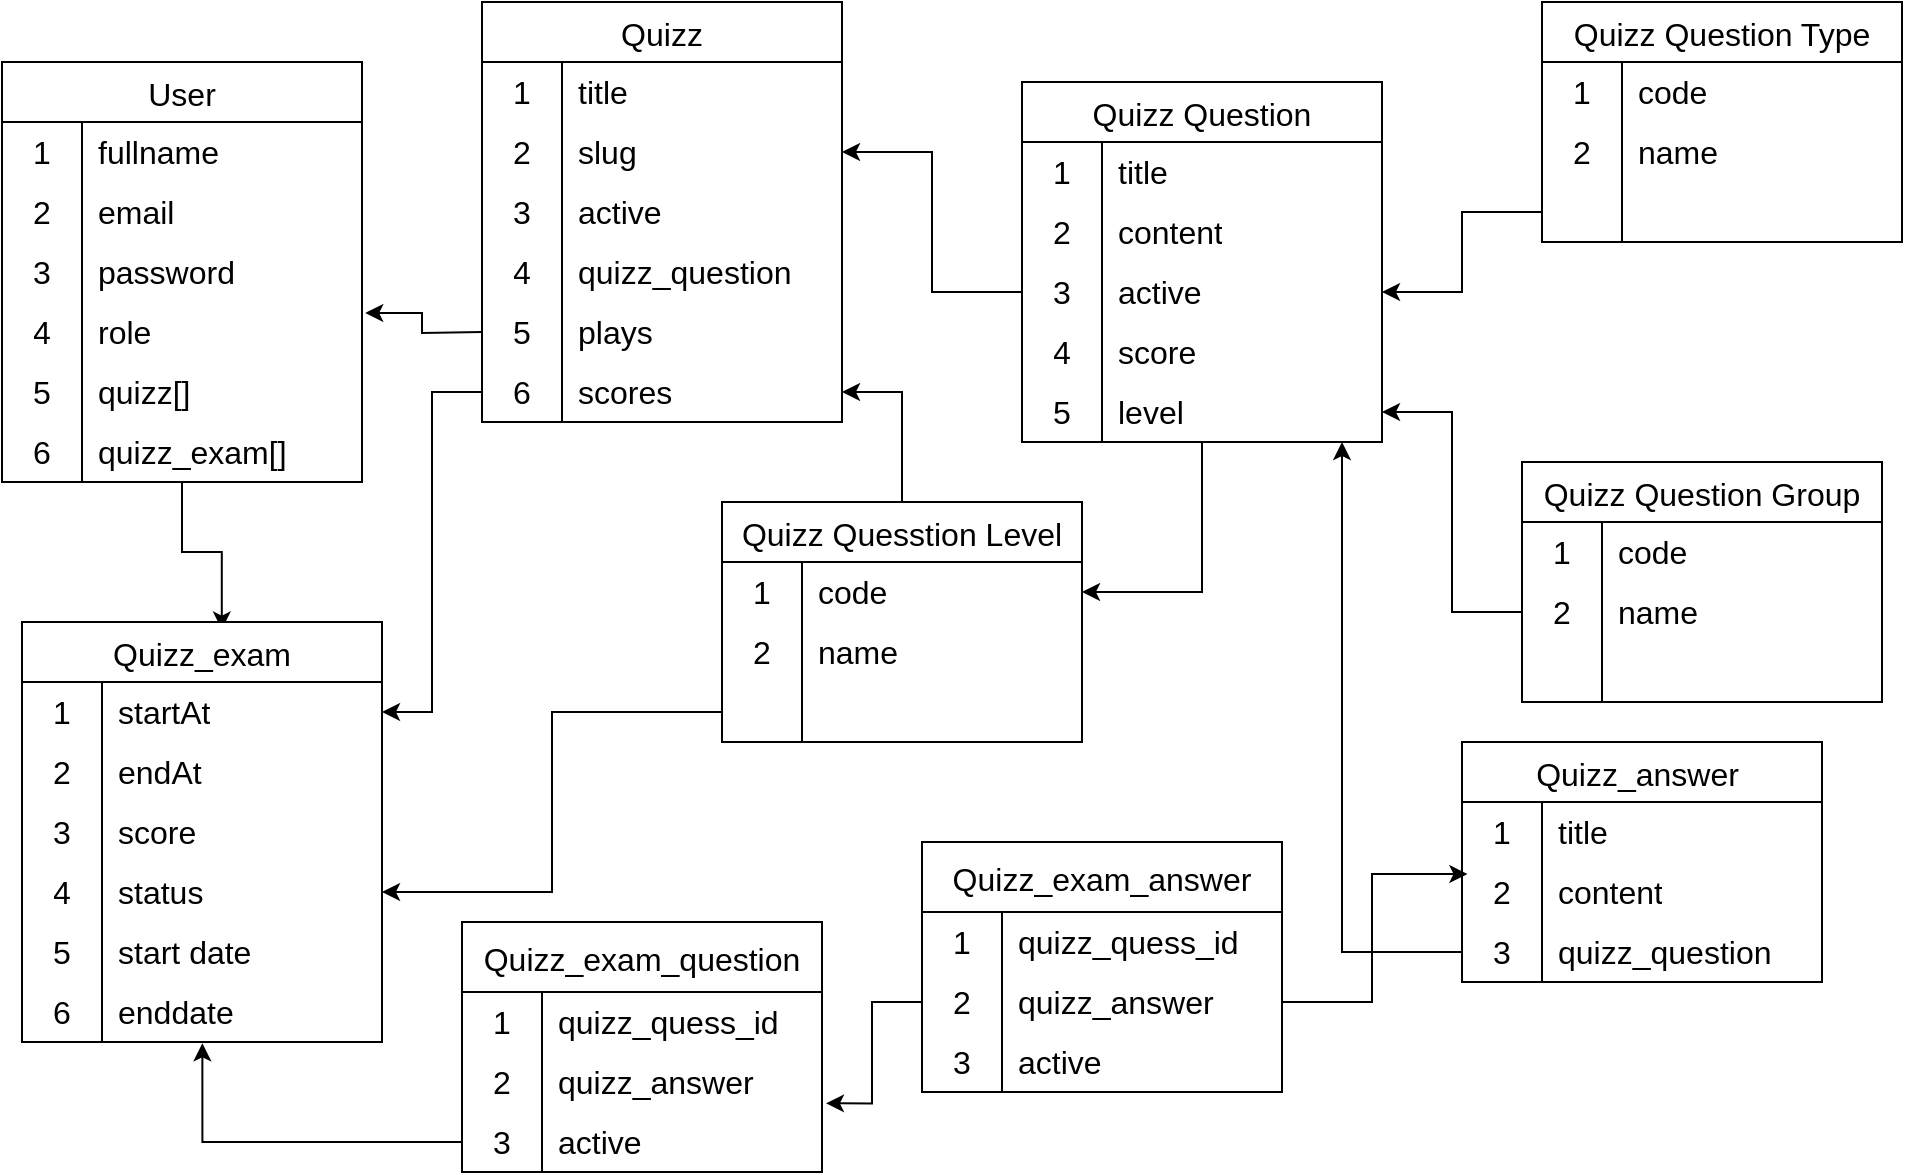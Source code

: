 <mxfile version="21.6.3" type="github">
  <diagram name="Trang-1" id="gI6UdXzn7eFizXggREQa">
    <mxGraphModel dx="1723" dy="730" grid="1" gridSize="10" guides="1" tooltips="1" connect="1" arrows="1" fold="1" page="1" pageScale="1" pageWidth="3300" pageHeight="4681" math="0" shadow="0">
      <root>
        <mxCell id="0" />
        <mxCell id="1" parent="0" />
        <mxCell id="PWYTjJSwj7et7g8mwRB1-237" style="edgeStyle=orthogonalEdgeStyle;rounded=0;orthogonalLoop=1;jettySize=auto;html=1;entryX=0.555;entryY=0.018;entryDx=0;entryDy=0;entryPerimeter=0;" parent="1" source="PWYTjJSwj7et7g8mwRB1-1" target="PWYTjJSwj7et7g8mwRB1-50" edge="1">
          <mxGeometry relative="1" as="geometry" />
        </mxCell>
        <mxCell id="PWYTjJSwj7et7g8mwRB1-1" value="User" style="shape=table;startSize=30;container=1;collapsible=0;childLayout=tableLayout;fixedRows=1;rowLines=0;fontStyle=0;strokeColor=default;fontSize=16;" parent="1" vertex="1">
          <mxGeometry x="280" y="130" width="180" height="210" as="geometry" />
        </mxCell>
        <mxCell id="PWYTjJSwj7et7g8mwRB1-2" value="" style="shape=tableRow;horizontal=0;startSize=0;swimlaneHead=0;swimlaneBody=0;top=0;left=0;bottom=0;right=0;collapsible=0;dropTarget=0;fillColor=none;points=[[0,0.5],[1,0.5]];portConstraint=eastwest;strokeColor=inherit;fontSize=16;" parent="PWYTjJSwj7et7g8mwRB1-1" vertex="1">
          <mxGeometry y="30" width="180" height="30" as="geometry" />
        </mxCell>
        <mxCell id="PWYTjJSwj7et7g8mwRB1-3" value="1" style="shape=partialRectangle;html=1;whiteSpace=wrap;connectable=0;fillColor=none;top=0;left=0;bottom=0;right=0;overflow=hidden;pointerEvents=1;strokeColor=inherit;fontSize=16;" parent="PWYTjJSwj7et7g8mwRB1-2" vertex="1">
          <mxGeometry width="40" height="30" as="geometry">
            <mxRectangle width="40" height="30" as="alternateBounds" />
          </mxGeometry>
        </mxCell>
        <mxCell id="PWYTjJSwj7et7g8mwRB1-4" value="fullname" style="shape=partialRectangle;html=1;whiteSpace=wrap;connectable=0;fillColor=none;top=0;left=0;bottom=0;right=0;align=left;spacingLeft=6;overflow=hidden;strokeColor=inherit;fontSize=16;" parent="PWYTjJSwj7et7g8mwRB1-2" vertex="1">
          <mxGeometry x="40" width="140" height="30" as="geometry">
            <mxRectangle width="140" height="30" as="alternateBounds" />
          </mxGeometry>
        </mxCell>
        <mxCell id="PWYTjJSwj7et7g8mwRB1-5" value="" style="shape=tableRow;horizontal=0;startSize=0;swimlaneHead=0;swimlaneBody=0;top=0;left=0;bottom=0;right=0;collapsible=0;dropTarget=0;fillColor=none;points=[[0,0.5],[1,0.5]];portConstraint=eastwest;strokeColor=inherit;fontSize=16;" parent="PWYTjJSwj7et7g8mwRB1-1" vertex="1">
          <mxGeometry y="60" width="180" height="30" as="geometry" />
        </mxCell>
        <mxCell id="PWYTjJSwj7et7g8mwRB1-6" value="2" style="shape=partialRectangle;html=1;whiteSpace=wrap;connectable=0;fillColor=none;top=0;left=0;bottom=0;right=0;overflow=hidden;strokeColor=inherit;fontSize=16;" parent="PWYTjJSwj7et7g8mwRB1-5" vertex="1">
          <mxGeometry width="40" height="30" as="geometry">
            <mxRectangle width="40" height="30" as="alternateBounds" />
          </mxGeometry>
        </mxCell>
        <mxCell id="PWYTjJSwj7et7g8mwRB1-7" value="email" style="shape=partialRectangle;html=1;whiteSpace=wrap;connectable=0;fillColor=none;top=0;left=0;bottom=0;right=0;align=left;spacingLeft=6;overflow=hidden;strokeColor=inherit;fontSize=16;" parent="PWYTjJSwj7et7g8mwRB1-5" vertex="1">
          <mxGeometry x="40" width="140" height="30" as="geometry">
            <mxRectangle width="140" height="30" as="alternateBounds" />
          </mxGeometry>
        </mxCell>
        <mxCell id="PWYTjJSwj7et7g8mwRB1-8" value="" style="shape=tableRow;horizontal=0;startSize=0;swimlaneHead=0;swimlaneBody=0;top=0;left=0;bottom=0;right=0;collapsible=0;dropTarget=0;fillColor=none;points=[[0,0.5],[1,0.5]];portConstraint=eastwest;strokeColor=inherit;fontSize=16;" parent="PWYTjJSwj7et7g8mwRB1-1" vertex="1">
          <mxGeometry y="90" width="180" height="30" as="geometry" />
        </mxCell>
        <mxCell id="PWYTjJSwj7et7g8mwRB1-9" value="3" style="shape=partialRectangle;html=1;whiteSpace=wrap;connectable=0;fillColor=none;top=0;left=0;bottom=0;right=0;overflow=hidden;strokeColor=inherit;fontSize=16;" parent="PWYTjJSwj7et7g8mwRB1-8" vertex="1">
          <mxGeometry width="40" height="30" as="geometry">
            <mxRectangle width="40" height="30" as="alternateBounds" />
          </mxGeometry>
        </mxCell>
        <mxCell id="PWYTjJSwj7et7g8mwRB1-10" value="password" style="shape=partialRectangle;html=1;whiteSpace=wrap;connectable=0;fillColor=none;top=0;left=0;bottom=0;right=0;align=left;spacingLeft=6;overflow=hidden;strokeColor=inherit;fontSize=16;" parent="PWYTjJSwj7et7g8mwRB1-8" vertex="1">
          <mxGeometry x="40" width="140" height="30" as="geometry">
            <mxRectangle width="140" height="30" as="alternateBounds" />
          </mxGeometry>
        </mxCell>
        <mxCell id="PWYTjJSwj7et7g8mwRB1-15" value="" style="shape=tableRow;horizontal=0;startSize=0;swimlaneHead=0;swimlaneBody=0;top=0;left=0;bottom=0;right=0;collapsible=0;dropTarget=0;fillColor=none;points=[[0,0.5],[1,0.5]];portConstraint=eastwest;strokeColor=inherit;fontSize=16;" parent="PWYTjJSwj7et7g8mwRB1-1" vertex="1">
          <mxGeometry y="120" width="180" height="30" as="geometry" />
        </mxCell>
        <mxCell id="PWYTjJSwj7et7g8mwRB1-16" value="4" style="shape=partialRectangle;html=1;whiteSpace=wrap;connectable=0;fillColor=none;top=0;left=0;bottom=0;right=0;overflow=hidden;strokeColor=inherit;fontSize=16;" parent="PWYTjJSwj7et7g8mwRB1-15" vertex="1">
          <mxGeometry width="40" height="30" as="geometry">
            <mxRectangle width="40" height="30" as="alternateBounds" />
          </mxGeometry>
        </mxCell>
        <mxCell id="PWYTjJSwj7et7g8mwRB1-17" value="role" style="shape=partialRectangle;html=1;whiteSpace=wrap;connectable=0;fillColor=none;top=0;left=0;bottom=0;right=0;align=left;spacingLeft=6;overflow=hidden;strokeColor=inherit;fontSize=16;" parent="PWYTjJSwj7et7g8mwRB1-15" vertex="1">
          <mxGeometry x="40" width="140" height="30" as="geometry">
            <mxRectangle width="140" height="30" as="alternateBounds" />
          </mxGeometry>
        </mxCell>
        <mxCell id="PWYTjJSwj7et7g8mwRB1-21" value="" style="shape=tableRow;horizontal=0;startSize=0;swimlaneHead=0;swimlaneBody=0;top=0;left=0;bottom=0;right=0;collapsible=0;dropTarget=0;fillColor=none;points=[[0,0.5],[1,0.5]];portConstraint=eastwest;strokeColor=inherit;fontSize=16;" parent="PWYTjJSwj7et7g8mwRB1-1" vertex="1">
          <mxGeometry y="150" width="180" height="30" as="geometry" />
        </mxCell>
        <mxCell id="PWYTjJSwj7et7g8mwRB1-22" value="5" style="shape=partialRectangle;html=1;whiteSpace=wrap;connectable=0;fillColor=none;top=0;left=0;bottom=0;right=0;overflow=hidden;strokeColor=inherit;fontSize=16;" parent="PWYTjJSwj7et7g8mwRB1-21" vertex="1">
          <mxGeometry width="40" height="30" as="geometry">
            <mxRectangle width="40" height="30" as="alternateBounds" />
          </mxGeometry>
        </mxCell>
        <mxCell id="PWYTjJSwj7et7g8mwRB1-23" value="quizz[]" style="shape=partialRectangle;html=1;whiteSpace=wrap;connectable=0;fillColor=none;top=0;left=0;bottom=0;right=0;align=left;spacingLeft=6;overflow=hidden;strokeColor=inherit;fontSize=16;" parent="PWYTjJSwj7et7g8mwRB1-21" vertex="1">
          <mxGeometry x="40" width="140" height="30" as="geometry">
            <mxRectangle width="140" height="30" as="alternateBounds" />
          </mxGeometry>
        </mxCell>
        <mxCell id="PWYTjJSwj7et7g8mwRB1-24" value="" style="shape=tableRow;horizontal=0;startSize=0;swimlaneHead=0;swimlaneBody=0;top=0;left=0;bottom=0;right=0;collapsible=0;dropTarget=0;fillColor=none;points=[[0,0.5],[1,0.5]];portConstraint=eastwest;strokeColor=inherit;fontSize=16;" parent="PWYTjJSwj7et7g8mwRB1-1" vertex="1">
          <mxGeometry y="180" width="180" height="30" as="geometry" />
        </mxCell>
        <mxCell id="PWYTjJSwj7et7g8mwRB1-25" value="6" style="shape=partialRectangle;html=1;whiteSpace=wrap;connectable=0;fillColor=none;top=0;left=0;bottom=0;right=0;overflow=hidden;strokeColor=inherit;fontSize=16;" parent="PWYTjJSwj7et7g8mwRB1-24" vertex="1">
          <mxGeometry width="40" height="30" as="geometry">
            <mxRectangle width="40" height="30" as="alternateBounds" />
          </mxGeometry>
        </mxCell>
        <mxCell id="PWYTjJSwj7et7g8mwRB1-26" value="quizz_exam[]" style="shape=partialRectangle;html=1;whiteSpace=wrap;connectable=0;fillColor=none;top=0;left=0;bottom=0;right=0;align=left;spacingLeft=6;overflow=hidden;strokeColor=inherit;fontSize=16;" parent="PWYTjJSwj7et7g8mwRB1-24" vertex="1">
          <mxGeometry x="40" width="140" height="30" as="geometry">
            <mxRectangle width="140" height="30" as="alternateBounds" />
          </mxGeometry>
        </mxCell>
        <mxCell id="PWYTjJSwj7et7g8mwRB1-188" style="edgeStyle=orthogonalEdgeStyle;rounded=0;orthogonalLoop=1;jettySize=auto;html=1;" parent="1" source="PWYTjJSwj7et7g8mwRB1-40" target="PWYTjJSwj7et7g8mwRB1-117" edge="1">
          <mxGeometry relative="1" as="geometry" />
        </mxCell>
        <mxCell id="PWYTjJSwj7et7g8mwRB1-40" value="Quizz Question" style="shape=table;startSize=30;container=1;collapsible=0;childLayout=tableLayout;fixedRows=1;rowLines=0;fontStyle=0;strokeColor=default;fontSize=16;" parent="1" vertex="1">
          <mxGeometry x="790" y="140" width="180" height="180" as="geometry" />
        </mxCell>
        <mxCell id="PWYTjJSwj7et7g8mwRB1-41" value="" style="shape=tableRow;horizontal=0;startSize=0;swimlaneHead=0;swimlaneBody=0;top=0;left=0;bottom=0;right=0;collapsible=0;dropTarget=0;fillColor=none;points=[[0,0.5],[1,0.5]];portConstraint=eastwest;strokeColor=inherit;fontSize=16;" parent="PWYTjJSwj7et7g8mwRB1-40" vertex="1">
          <mxGeometry y="30" width="180" height="30" as="geometry" />
        </mxCell>
        <mxCell id="PWYTjJSwj7et7g8mwRB1-42" value="1" style="shape=partialRectangle;html=1;whiteSpace=wrap;connectable=0;fillColor=none;top=0;left=0;bottom=0;right=0;overflow=hidden;pointerEvents=1;strokeColor=inherit;fontSize=16;" parent="PWYTjJSwj7et7g8mwRB1-41" vertex="1">
          <mxGeometry width="40" height="30" as="geometry">
            <mxRectangle width="40" height="30" as="alternateBounds" />
          </mxGeometry>
        </mxCell>
        <mxCell id="PWYTjJSwj7et7g8mwRB1-43" value="title" style="shape=partialRectangle;html=1;whiteSpace=wrap;connectable=0;fillColor=none;top=0;left=0;bottom=0;right=0;align=left;spacingLeft=6;overflow=hidden;strokeColor=inherit;fontSize=16;" parent="PWYTjJSwj7et7g8mwRB1-41" vertex="1">
          <mxGeometry x="40" width="140" height="30" as="geometry">
            <mxRectangle width="140" height="30" as="alternateBounds" />
          </mxGeometry>
        </mxCell>
        <mxCell id="PWYTjJSwj7et7g8mwRB1-44" value="" style="shape=tableRow;horizontal=0;startSize=0;swimlaneHead=0;swimlaneBody=0;top=0;left=0;bottom=0;right=0;collapsible=0;dropTarget=0;fillColor=none;points=[[0,0.5],[1,0.5]];portConstraint=eastwest;strokeColor=inherit;fontSize=16;" parent="PWYTjJSwj7et7g8mwRB1-40" vertex="1">
          <mxGeometry y="60" width="180" height="30" as="geometry" />
        </mxCell>
        <mxCell id="PWYTjJSwj7et7g8mwRB1-45" value="2" style="shape=partialRectangle;html=1;whiteSpace=wrap;connectable=0;fillColor=none;top=0;left=0;bottom=0;right=0;overflow=hidden;strokeColor=inherit;fontSize=16;" parent="PWYTjJSwj7et7g8mwRB1-44" vertex="1">
          <mxGeometry width="40" height="30" as="geometry">
            <mxRectangle width="40" height="30" as="alternateBounds" />
          </mxGeometry>
        </mxCell>
        <mxCell id="PWYTjJSwj7et7g8mwRB1-46" value="content" style="shape=partialRectangle;html=1;whiteSpace=wrap;connectable=0;fillColor=none;top=0;left=0;bottom=0;right=0;align=left;spacingLeft=6;overflow=hidden;strokeColor=inherit;fontSize=16;" parent="PWYTjJSwj7et7g8mwRB1-44" vertex="1">
          <mxGeometry x="40" width="140" height="30" as="geometry">
            <mxRectangle width="140" height="30" as="alternateBounds" />
          </mxGeometry>
        </mxCell>
        <mxCell id="PWYTjJSwj7et7g8mwRB1-47" value="" style="shape=tableRow;horizontal=0;startSize=0;swimlaneHead=0;swimlaneBody=0;top=0;left=0;bottom=0;right=0;collapsible=0;dropTarget=0;fillColor=none;points=[[0,0.5],[1,0.5]];portConstraint=eastwest;strokeColor=inherit;fontSize=16;" parent="PWYTjJSwj7et7g8mwRB1-40" vertex="1">
          <mxGeometry y="90" width="180" height="30" as="geometry" />
        </mxCell>
        <mxCell id="PWYTjJSwj7et7g8mwRB1-48" value="3" style="shape=partialRectangle;html=1;whiteSpace=wrap;connectable=0;fillColor=none;top=0;left=0;bottom=0;right=0;overflow=hidden;strokeColor=inherit;fontSize=16;" parent="PWYTjJSwj7et7g8mwRB1-47" vertex="1">
          <mxGeometry width="40" height="30" as="geometry">
            <mxRectangle width="40" height="30" as="alternateBounds" />
          </mxGeometry>
        </mxCell>
        <mxCell id="PWYTjJSwj7et7g8mwRB1-49" value="active" style="shape=partialRectangle;html=1;whiteSpace=wrap;connectable=0;fillColor=none;top=0;left=0;bottom=0;right=0;align=left;spacingLeft=6;overflow=hidden;strokeColor=inherit;fontSize=16;" parent="PWYTjJSwj7et7g8mwRB1-47" vertex="1">
          <mxGeometry x="40" width="140" height="30" as="geometry">
            <mxRectangle width="140" height="30" as="alternateBounds" />
          </mxGeometry>
        </mxCell>
        <mxCell id="PWYTjJSwj7et7g8mwRB1-181" value="" style="shape=tableRow;horizontal=0;startSize=0;swimlaneHead=0;swimlaneBody=0;top=0;left=0;bottom=0;right=0;collapsible=0;dropTarget=0;fillColor=none;points=[[0,0.5],[1,0.5]];portConstraint=eastwest;strokeColor=inherit;fontSize=16;" parent="PWYTjJSwj7et7g8mwRB1-40" vertex="1">
          <mxGeometry y="120" width="180" height="30" as="geometry" />
        </mxCell>
        <mxCell id="PWYTjJSwj7et7g8mwRB1-182" value="4" style="shape=partialRectangle;html=1;whiteSpace=wrap;connectable=0;fillColor=none;top=0;left=0;bottom=0;right=0;overflow=hidden;strokeColor=inherit;fontSize=16;" parent="PWYTjJSwj7et7g8mwRB1-181" vertex="1">
          <mxGeometry width="40" height="30" as="geometry">
            <mxRectangle width="40" height="30" as="alternateBounds" />
          </mxGeometry>
        </mxCell>
        <mxCell id="PWYTjJSwj7et7g8mwRB1-183" value="score" style="shape=partialRectangle;html=1;whiteSpace=wrap;connectable=0;fillColor=none;top=0;left=0;bottom=0;right=0;align=left;spacingLeft=6;overflow=hidden;strokeColor=inherit;fontSize=16;" parent="PWYTjJSwj7et7g8mwRB1-181" vertex="1">
          <mxGeometry x="40" width="140" height="30" as="geometry">
            <mxRectangle width="140" height="30" as="alternateBounds" />
          </mxGeometry>
        </mxCell>
        <mxCell id="PWYTjJSwj7et7g8mwRB1-184" value="" style="shape=tableRow;horizontal=0;startSize=0;swimlaneHead=0;swimlaneBody=0;top=0;left=0;bottom=0;right=0;collapsible=0;dropTarget=0;fillColor=none;points=[[0,0.5],[1,0.5]];portConstraint=eastwest;strokeColor=inherit;fontSize=16;" parent="PWYTjJSwj7et7g8mwRB1-40" vertex="1">
          <mxGeometry y="150" width="180" height="30" as="geometry" />
        </mxCell>
        <mxCell id="PWYTjJSwj7et7g8mwRB1-185" value="5" style="shape=partialRectangle;html=1;whiteSpace=wrap;connectable=0;fillColor=none;top=0;left=0;bottom=0;right=0;overflow=hidden;strokeColor=inherit;fontSize=16;" parent="PWYTjJSwj7et7g8mwRB1-184" vertex="1">
          <mxGeometry width="40" height="30" as="geometry">
            <mxRectangle width="40" height="30" as="alternateBounds" />
          </mxGeometry>
        </mxCell>
        <mxCell id="PWYTjJSwj7et7g8mwRB1-186" value="level" style="shape=partialRectangle;html=1;whiteSpace=wrap;connectable=0;fillColor=none;top=0;left=0;bottom=0;right=0;align=left;spacingLeft=6;overflow=hidden;strokeColor=inherit;fontSize=16;" parent="PWYTjJSwj7et7g8mwRB1-184" vertex="1">
          <mxGeometry x="40" width="140" height="30" as="geometry">
            <mxRectangle width="140" height="30" as="alternateBounds" />
          </mxGeometry>
        </mxCell>
        <mxCell id="PWYTjJSwj7et7g8mwRB1-50" value="Quizz_exam" style="shape=table;startSize=30;container=1;collapsible=0;childLayout=tableLayout;fixedRows=1;rowLines=0;fontStyle=0;strokeColor=default;fontSize=16;" parent="1" vertex="1">
          <mxGeometry x="290" y="410" width="180" height="210" as="geometry" />
        </mxCell>
        <mxCell id="PWYTjJSwj7et7g8mwRB1-51" value="" style="shape=tableRow;horizontal=0;startSize=0;swimlaneHead=0;swimlaneBody=0;top=0;left=0;bottom=0;right=0;collapsible=0;dropTarget=0;fillColor=none;points=[[0,0.5],[1,0.5]];portConstraint=eastwest;strokeColor=inherit;fontSize=16;" parent="PWYTjJSwj7et7g8mwRB1-50" vertex="1">
          <mxGeometry y="30" width="180" height="30" as="geometry" />
        </mxCell>
        <mxCell id="PWYTjJSwj7et7g8mwRB1-52" value="1" style="shape=partialRectangle;html=1;whiteSpace=wrap;connectable=0;fillColor=none;top=0;left=0;bottom=0;right=0;overflow=hidden;pointerEvents=1;strokeColor=inherit;fontSize=16;" parent="PWYTjJSwj7et7g8mwRB1-51" vertex="1">
          <mxGeometry width="40" height="30" as="geometry">
            <mxRectangle width="40" height="30" as="alternateBounds" />
          </mxGeometry>
        </mxCell>
        <mxCell id="PWYTjJSwj7et7g8mwRB1-53" value="startAt" style="shape=partialRectangle;html=1;whiteSpace=wrap;connectable=0;fillColor=none;top=0;left=0;bottom=0;right=0;align=left;spacingLeft=6;overflow=hidden;strokeColor=inherit;fontSize=16;" parent="PWYTjJSwj7et7g8mwRB1-51" vertex="1">
          <mxGeometry x="40" width="140" height="30" as="geometry">
            <mxRectangle width="140" height="30" as="alternateBounds" />
          </mxGeometry>
        </mxCell>
        <mxCell id="PWYTjJSwj7et7g8mwRB1-54" value="" style="shape=tableRow;horizontal=0;startSize=0;swimlaneHead=0;swimlaneBody=0;top=0;left=0;bottom=0;right=0;collapsible=0;dropTarget=0;fillColor=none;points=[[0,0.5],[1,0.5]];portConstraint=eastwest;strokeColor=inherit;fontSize=16;" parent="PWYTjJSwj7et7g8mwRB1-50" vertex="1">
          <mxGeometry y="60" width="180" height="30" as="geometry" />
        </mxCell>
        <mxCell id="PWYTjJSwj7et7g8mwRB1-55" value="2" style="shape=partialRectangle;html=1;whiteSpace=wrap;connectable=0;fillColor=none;top=0;left=0;bottom=0;right=0;overflow=hidden;strokeColor=inherit;fontSize=16;" parent="PWYTjJSwj7et7g8mwRB1-54" vertex="1">
          <mxGeometry width="40" height="30" as="geometry">
            <mxRectangle width="40" height="30" as="alternateBounds" />
          </mxGeometry>
        </mxCell>
        <mxCell id="PWYTjJSwj7et7g8mwRB1-56" value="endAt" style="shape=partialRectangle;html=1;whiteSpace=wrap;connectable=0;fillColor=none;top=0;left=0;bottom=0;right=0;align=left;spacingLeft=6;overflow=hidden;strokeColor=inherit;fontSize=16;" parent="PWYTjJSwj7et7g8mwRB1-54" vertex="1">
          <mxGeometry x="40" width="140" height="30" as="geometry">
            <mxRectangle width="140" height="30" as="alternateBounds" />
          </mxGeometry>
        </mxCell>
        <mxCell id="PWYTjJSwj7et7g8mwRB1-57" value="" style="shape=tableRow;horizontal=0;startSize=0;swimlaneHead=0;swimlaneBody=0;top=0;left=0;bottom=0;right=0;collapsible=0;dropTarget=0;fillColor=none;points=[[0,0.5],[1,0.5]];portConstraint=eastwest;strokeColor=inherit;fontSize=16;" parent="PWYTjJSwj7et7g8mwRB1-50" vertex="1">
          <mxGeometry y="90" width="180" height="30" as="geometry" />
        </mxCell>
        <mxCell id="PWYTjJSwj7et7g8mwRB1-58" value="3" style="shape=partialRectangle;html=1;whiteSpace=wrap;connectable=0;fillColor=none;top=0;left=0;bottom=0;right=0;overflow=hidden;strokeColor=inherit;fontSize=16;" parent="PWYTjJSwj7et7g8mwRB1-57" vertex="1">
          <mxGeometry width="40" height="30" as="geometry">
            <mxRectangle width="40" height="30" as="alternateBounds" />
          </mxGeometry>
        </mxCell>
        <mxCell id="PWYTjJSwj7et7g8mwRB1-59" value="score" style="shape=partialRectangle;html=1;whiteSpace=wrap;connectable=0;fillColor=none;top=0;left=0;bottom=0;right=0;align=left;spacingLeft=6;overflow=hidden;strokeColor=inherit;fontSize=16;" parent="PWYTjJSwj7et7g8mwRB1-57" vertex="1">
          <mxGeometry x="40" width="140" height="30" as="geometry">
            <mxRectangle width="140" height="30" as="alternateBounds" />
          </mxGeometry>
        </mxCell>
        <mxCell id="PWYTjJSwj7et7g8mwRB1-60" value="" style="shape=tableRow;horizontal=0;startSize=0;swimlaneHead=0;swimlaneBody=0;top=0;left=0;bottom=0;right=0;collapsible=0;dropTarget=0;fillColor=none;points=[[0,0.5],[1,0.5]];portConstraint=eastwest;strokeColor=inherit;fontSize=16;" parent="PWYTjJSwj7et7g8mwRB1-50" vertex="1">
          <mxGeometry y="120" width="180" height="30" as="geometry" />
        </mxCell>
        <mxCell id="PWYTjJSwj7et7g8mwRB1-61" value="4" style="shape=partialRectangle;html=1;whiteSpace=wrap;connectable=0;fillColor=none;top=0;left=0;bottom=0;right=0;overflow=hidden;strokeColor=inherit;fontSize=16;" parent="PWYTjJSwj7et7g8mwRB1-60" vertex="1">
          <mxGeometry width="40" height="30" as="geometry">
            <mxRectangle width="40" height="30" as="alternateBounds" />
          </mxGeometry>
        </mxCell>
        <mxCell id="PWYTjJSwj7et7g8mwRB1-62" value="status" style="shape=partialRectangle;html=1;whiteSpace=wrap;connectable=0;fillColor=none;top=0;left=0;bottom=0;right=0;align=left;spacingLeft=6;overflow=hidden;strokeColor=inherit;fontSize=16;" parent="PWYTjJSwj7et7g8mwRB1-60" vertex="1">
          <mxGeometry x="40" width="140" height="30" as="geometry">
            <mxRectangle width="140" height="30" as="alternateBounds" />
          </mxGeometry>
        </mxCell>
        <mxCell id="-J5A0ZHUBU5eJxMVrwxt-1" value="" style="shape=tableRow;horizontal=0;startSize=0;swimlaneHead=0;swimlaneBody=0;top=0;left=0;bottom=0;right=0;collapsible=0;dropTarget=0;fillColor=none;points=[[0,0.5],[1,0.5]];portConstraint=eastwest;strokeColor=inherit;fontSize=16;" parent="PWYTjJSwj7et7g8mwRB1-50" vertex="1">
          <mxGeometry y="150" width="180" height="30" as="geometry" />
        </mxCell>
        <mxCell id="-J5A0ZHUBU5eJxMVrwxt-2" value="5" style="shape=partialRectangle;html=1;whiteSpace=wrap;connectable=0;fillColor=none;top=0;left=0;bottom=0;right=0;overflow=hidden;strokeColor=inherit;fontSize=16;" parent="-J5A0ZHUBU5eJxMVrwxt-1" vertex="1">
          <mxGeometry width="40" height="30" as="geometry">
            <mxRectangle width="40" height="30" as="alternateBounds" />
          </mxGeometry>
        </mxCell>
        <mxCell id="-J5A0ZHUBU5eJxMVrwxt-3" value="start date" style="shape=partialRectangle;html=1;whiteSpace=wrap;connectable=0;fillColor=none;top=0;left=0;bottom=0;right=0;align=left;spacingLeft=6;overflow=hidden;strokeColor=inherit;fontSize=16;" parent="-J5A0ZHUBU5eJxMVrwxt-1" vertex="1">
          <mxGeometry x="40" width="140" height="30" as="geometry">
            <mxRectangle width="140" height="30" as="alternateBounds" />
          </mxGeometry>
        </mxCell>
        <mxCell id="-J5A0ZHUBU5eJxMVrwxt-4" value="" style="shape=tableRow;horizontal=0;startSize=0;swimlaneHead=0;swimlaneBody=0;top=0;left=0;bottom=0;right=0;collapsible=0;dropTarget=0;fillColor=none;points=[[0,0.5],[1,0.5]];portConstraint=eastwest;strokeColor=inherit;fontSize=16;" parent="PWYTjJSwj7et7g8mwRB1-50" vertex="1">
          <mxGeometry y="180" width="180" height="30" as="geometry" />
        </mxCell>
        <mxCell id="-J5A0ZHUBU5eJxMVrwxt-5" value="6" style="shape=partialRectangle;html=1;whiteSpace=wrap;connectable=0;fillColor=none;top=0;left=0;bottom=0;right=0;overflow=hidden;strokeColor=inherit;fontSize=16;" parent="-J5A0ZHUBU5eJxMVrwxt-4" vertex="1">
          <mxGeometry width="40" height="30" as="geometry">
            <mxRectangle width="40" height="30" as="alternateBounds" />
          </mxGeometry>
        </mxCell>
        <mxCell id="-J5A0ZHUBU5eJxMVrwxt-6" value="enddate" style="shape=partialRectangle;html=1;whiteSpace=wrap;connectable=0;fillColor=none;top=0;left=0;bottom=0;right=0;align=left;spacingLeft=6;overflow=hidden;strokeColor=inherit;fontSize=16;" parent="-J5A0ZHUBU5eJxMVrwxt-4" vertex="1">
          <mxGeometry x="40" width="140" height="30" as="geometry">
            <mxRectangle width="140" height="30" as="alternateBounds" />
          </mxGeometry>
        </mxCell>
        <mxCell id="PWYTjJSwj7et7g8mwRB1-74" value="" style="shape=tableRow;horizontal=0;startSize=0;swimlaneHead=0;swimlaneBody=0;top=0;left=0;bottom=0;right=0;collapsible=0;dropTarget=0;fillColor=none;points=[[0,0.5],[1,0.5]];portConstraint=eastwest;strokeColor=inherit;fontSize=16;" parent="1" vertex="1">
          <mxGeometry x="550" y="210" width="180" height="30" as="geometry" />
        </mxCell>
        <mxCell id="PWYTjJSwj7et7g8mwRB1-106" value="Quizz" style="shape=table;startSize=30;container=1;collapsible=0;childLayout=tableLayout;fixedRows=1;rowLines=0;fontStyle=0;strokeColor=default;fontSize=16;" parent="1" vertex="1">
          <mxGeometry x="520" y="100" width="180" height="210" as="geometry" />
        </mxCell>
        <mxCell id="PWYTjJSwj7et7g8mwRB1-107" value="" style="shape=tableRow;horizontal=0;startSize=0;swimlaneHead=0;swimlaneBody=0;top=0;left=0;bottom=0;right=0;collapsible=0;dropTarget=0;fillColor=none;points=[[0,0.5],[1,0.5]];portConstraint=eastwest;strokeColor=inherit;fontSize=16;" parent="PWYTjJSwj7et7g8mwRB1-106" vertex="1">
          <mxGeometry y="30" width="180" height="30" as="geometry" />
        </mxCell>
        <mxCell id="PWYTjJSwj7et7g8mwRB1-108" value="1" style="shape=partialRectangle;html=1;whiteSpace=wrap;connectable=0;fillColor=none;top=0;left=0;bottom=0;right=0;overflow=hidden;pointerEvents=1;strokeColor=inherit;fontSize=16;" parent="PWYTjJSwj7et7g8mwRB1-107" vertex="1">
          <mxGeometry width="40" height="30" as="geometry">
            <mxRectangle width="40" height="30" as="alternateBounds" />
          </mxGeometry>
        </mxCell>
        <mxCell id="PWYTjJSwj7et7g8mwRB1-109" value="title" style="shape=partialRectangle;html=1;whiteSpace=wrap;connectable=0;fillColor=none;top=0;left=0;bottom=0;right=0;align=left;spacingLeft=6;overflow=hidden;strokeColor=inherit;fontSize=16;" parent="PWYTjJSwj7et7g8mwRB1-107" vertex="1">
          <mxGeometry x="40" width="140" height="30" as="geometry">
            <mxRectangle width="140" height="30" as="alternateBounds" />
          </mxGeometry>
        </mxCell>
        <mxCell id="PWYTjJSwj7et7g8mwRB1-110" value="" style="shape=tableRow;horizontal=0;startSize=0;swimlaneHead=0;swimlaneBody=0;top=0;left=0;bottom=0;right=0;collapsible=0;dropTarget=0;fillColor=none;points=[[0,0.5],[1,0.5]];portConstraint=eastwest;strokeColor=inherit;fontSize=16;" parent="PWYTjJSwj7et7g8mwRB1-106" vertex="1">
          <mxGeometry y="60" width="180" height="30" as="geometry" />
        </mxCell>
        <mxCell id="PWYTjJSwj7et7g8mwRB1-111" value="2" style="shape=partialRectangle;html=1;whiteSpace=wrap;connectable=0;fillColor=none;top=0;left=0;bottom=0;right=0;overflow=hidden;strokeColor=inherit;fontSize=16;" parent="PWYTjJSwj7et7g8mwRB1-110" vertex="1">
          <mxGeometry width="40" height="30" as="geometry">
            <mxRectangle width="40" height="30" as="alternateBounds" />
          </mxGeometry>
        </mxCell>
        <mxCell id="PWYTjJSwj7et7g8mwRB1-112" value="slug" style="shape=partialRectangle;html=1;whiteSpace=wrap;connectable=0;fillColor=none;top=0;left=0;bottom=0;right=0;align=left;spacingLeft=6;overflow=hidden;strokeColor=inherit;fontSize=16;" parent="PWYTjJSwj7et7g8mwRB1-110" vertex="1">
          <mxGeometry x="40" width="140" height="30" as="geometry">
            <mxRectangle width="140" height="30" as="alternateBounds" />
          </mxGeometry>
        </mxCell>
        <mxCell id="PWYTjJSwj7et7g8mwRB1-113" value="" style="shape=tableRow;horizontal=0;startSize=0;swimlaneHead=0;swimlaneBody=0;top=0;left=0;bottom=0;right=0;collapsible=0;dropTarget=0;fillColor=none;points=[[0,0.5],[1,0.5]];portConstraint=eastwest;strokeColor=inherit;fontSize=16;" parent="PWYTjJSwj7et7g8mwRB1-106" vertex="1">
          <mxGeometry y="90" width="180" height="30" as="geometry" />
        </mxCell>
        <mxCell id="PWYTjJSwj7et7g8mwRB1-114" value="3" style="shape=partialRectangle;html=1;whiteSpace=wrap;connectable=0;fillColor=none;top=0;left=0;bottom=0;right=0;overflow=hidden;strokeColor=inherit;fontSize=16;" parent="PWYTjJSwj7et7g8mwRB1-113" vertex="1">
          <mxGeometry width="40" height="30" as="geometry">
            <mxRectangle width="40" height="30" as="alternateBounds" />
          </mxGeometry>
        </mxCell>
        <mxCell id="PWYTjJSwj7et7g8mwRB1-115" value="active" style="shape=partialRectangle;html=1;whiteSpace=wrap;connectable=0;fillColor=none;top=0;left=0;bottom=0;right=0;align=left;spacingLeft=6;overflow=hidden;strokeColor=inherit;fontSize=16;" parent="PWYTjJSwj7et7g8mwRB1-113" vertex="1">
          <mxGeometry x="40" width="140" height="30" as="geometry">
            <mxRectangle width="140" height="30" as="alternateBounds" />
          </mxGeometry>
        </mxCell>
        <mxCell id="PWYTjJSwj7et7g8mwRB1-137" value="" style="shape=tableRow;horizontal=0;startSize=0;swimlaneHead=0;swimlaneBody=0;top=0;left=0;bottom=0;right=0;collapsible=0;dropTarget=0;fillColor=none;points=[[0,0.5],[1,0.5]];portConstraint=eastwest;strokeColor=inherit;fontSize=16;" parent="PWYTjJSwj7et7g8mwRB1-106" vertex="1">
          <mxGeometry y="120" width="180" height="30" as="geometry" />
        </mxCell>
        <mxCell id="PWYTjJSwj7et7g8mwRB1-138" value="4" style="shape=partialRectangle;html=1;whiteSpace=wrap;connectable=0;fillColor=none;top=0;left=0;bottom=0;right=0;overflow=hidden;strokeColor=inherit;fontSize=16;" parent="PWYTjJSwj7et7g8mwRB1-137" vertex="1">
          <mxGeometry width="40" height="30" as="geometry">
            <mxRectangle width="40" height="30" as="alternateBounds" />
          </mxGeometry>
        </mxCell>
        <mxCell id="PWYTjJSwj7et7g8mwRB1-139" value="quizz_question" style="shape=partialRectangle;html=1;whiteSpace=wrap;connectable=0;fillColor=none;top=0;left=0;bottom=0;right=0;align=left;spacingLeft=6;overflow=hidden;strokeColor=inherit;fontSize=16;" parent="PWYTjJSwj7et7g8mwRB1-137" vertex="1">
          <mxGeometry x="40" width="140" height="30" as="geometry">
            <mxRectangle width="140" height="30" as="alternateBounds" />
          </mxGeometry>
        </mxCell>
        <mxCell id="PWYTjJSwj7et7g8mwRB1-172" value="" style="shape=tableRow;horizontal=0;startSize=0;swimlaneHead=0;swimlaneBody=0;top=0;left=0;bottom=0;right=0;collapsible=0;dropTarget=0;fillColor=none;points=[[0,0.5],[1,0.5]];portConstraint=eastwest;strokeColor=inherit;fontSize=16;" parent="PWYTjJSwj7et7g8mwRB1-106" vertex="1">
          <mxGeometry y="150" width="180" height="30" as="geometry" />
        </mxCell>
        <mxCell id="PWYTjJSwj7et7g8mwRB1-173" value="5" style="shape=partialRectangle;html=1;whiteSpace=wrap;connectable=0;fillColor=none;top=0;left=0;bottom=0;right=0;overflow=hidden;strokeColor=inherit;fontSize=16;" parent="PWYTjJSwj7et7g8mwRB1-172" vertex="1">
          <mxGeometry width="40" height="30" as="geometry">
            <mxRectangle width="40" height="30" as="alternateBounds" />
          </mxGeometry>
        </mxCell>
        <mxCell id="PWYTjJSwj7et7g8mwRB1-174" value="plays" style="shape=partialRectangle;html=1;whiteSpace=wrap;connectable=0;fillColor=none;top=0;left=0;bottom=0;right=0;align=left;spacingLeft=6;overflow=hidden;strokeColor=inherit;fontSize=16;" parent="PWYTjJSwj7et7g8mwRB1-172" vertex="1">
          <mxGeometry x="40" width="140" height="30" as="geometry">
            <mxRectangle width="140" height="30" as="alternateBounds" />
          </mxGeometry>
        </mxCell>
        <mxCell id="PWYTjJSwj7et7g8mwRB1-175" value="" style="shape=tableRow;horizontal=0;startSize=0;swimlaneHead=0;swimlaneBody=0;top=0;left=0;bottom=0;right=0;collapsible=0;dropTarget=0;fillColor=none;points=[[0,0.5],[1,0.5]];portConstraint=eastwest;strokeColor=inherit;fontSize=16;" parent="PWYTjJSwj7et7g8mwRB1-106" vertex="1">
          <mxGeometry y="180" width="180" height="30" as="geometry" />
        </mxCell>
        <mxCell id="PWYTjJSwj7et7g8mwRB1-176" value="6" style="shape=partialRectangle;html=1;whiteSpace=wrap;connectable=0;fillColor=none;top=0;left=0;bottom=0;right=0;overflow=hidden;strokeColor=inherit;fontSize=16;" parent="PWYTjJSwj7et7g8mwRB1-175" vertex="1">
          <mxGeometry width="40" height="30" as="geometry">
            <mxRectangle width="40" height="30" as="alternateBounds" />
          </mxGeometry>
        </mxCell>
        <mxCell id="PWYTjJSwj7et7g8mwRB1-177" value="scores" style="shape=partialRectangle;html=1;whiteSpace=wrap;connectable=0;fillColor=none;top=0;left=0;bottom=0;right=0;align=left;spacingLeft=6;overflow=hidden;strokeColor=inherit;fontSize=16;" parent="PWYTjJSwj7et7g8mwRB1-175" vertex="1">
          <mxGeometry x="40" width="140" height="30" as="geometry">
            <mxRectangle width="140" height="30" as="alternateBounds" />
          </mxGeometry>
        </mxCell>
        <mxCell id="PWYTjJSwj7et7g8mwRB1-180" style="edgeStyle=orthogonalEdgeStyle;rounded=0;orthogonalLoop=1;jettySize=auto;html=1;" parent="1" source="PWYTjJSwj7et7g8mwRB1-116" target="PWYTjJSwj7et7g8mwRB1-175" edge="1">
          <mxGeometry relative="1" as="geometry" />
        </mxCell>
        <mxCell id="PWYTjJSwj7et7g8mwRB1-116" value="Quizz Quesstion Level" style="shape=table;startSize=30;container=1;collapsible=0;childLayout=tableLayout;fixedRows=1;rowLines=0;fontStyle=0;strokeColor=default;fontSize=16;" parent="1" vertex="1">
          <mxGeometry x="640" y="350" width="180" height="120" as="geometry" />
        </mxCell>
        <mxCell id="PWYTjJSwj7et7g8mwRB1-117" value="" style="shape=tableRow;horizontal=0;startSize=0;swimlaneHead=0;swimlaneBody=0;top=0;left=0;bottom=0;right=0;collapsible=0;dropTarget=0;fillColor=none;points=[[0,0.5],[1,0.5]];portConstraint=eastwest;strokeColor=inherit;fontSize=16;" parent="PWYTjJSwj7et7g8mwRB1-116" vertex="1">
          <mxGeometry y="30" width="180" height="30" as="geometry" />
        </mxCell>
        <mxCell id="PWYTjJSwj7et7g8mwRB1-118" value="1" style="shape=partialRectangle;html=1;whiteSpace=wrap;connectable=0;fillColor=none;top=0;left=0;bottom=0;right=0;overflow=hidden;pointerEvents=1;strokeColor=inherit;fontSize=16;" parent="PWYTjJSwj7et7g8mwRB1-117" vertex="1">
          <mxGeometry width="40" height="30" as="geometry">
            <mxRectangle width="40" height="30" as="alternateBounds" />
          </mxGeometry>
        </mxCell>
        <mxCell id="PWYTjJSwj7et7g8mwRB1-119" value="code" style="shape=partialRectangle;html=1;whiteSpace=wrap;connectable=0;fillColor=none;top=0;left=0;bottom=0;right=0;align=left;spacingLeft=6;overflow=hidden;strokeColor=inherit;fontSize=16;" parent="PWYTjJSwj7et7g8mwRB1-117" vertex="1">
          <mxGeometry x="40" width="140" height="30" as="geometry">
            <mxRectangle width="140" height="30" as="alternateBounds" />
          </mxGeometry>
        </mxCell>
        <mxCell id="PWYTjJSwj7et7g8mwRB1-120" value="" style="shape=tableRow;horizontal=0;startSize=0;swimlaneHead=0;swimlaneBody=0;top=0;left=0;bottom=0;right=0;collapsible=0;dropTarget=0;fillColor=none;points=[[0,0.5],[1,0.5]];portConstraint=eastwest;strokeColor=inherit;fontSize=16;" parent="PWYTjJSwj7et7g8mwRB1-116" vertex="1">
          <mxGeometry y="60" width="180" height="30" as="geometry" />
        </mxCell>
        <mxCell id="PWYTjJSwj7et7g8mwRB1-121" value="2" style="shape=partialRectangle;html=1;whiteSpace=wrap;connectable=0;fillColor=none;top=0;left=0;bottom=0;right=0;overflow=hidden;strokeColor=inherit;fontSize=16;" parent="PWYTjJSwj7et7g8mwRB1-120" vertex="1">
          <mxGeometry width="40" height="30" as="geometry">
            <mxRectangle width="40" height="30" as="alternateBounds" />
          </mxGeometry>
        </mxCell>
        <mxCell id="PWYTjJSwj7et7g8mwRB1-122" value="name" style="shape=partialRectangle;html=1;whiteSpace=wrap;connectable=0;fillColor=none;top=0;left=0;bottom=0;right=0;align=left;spacingLeft=6;overflow=hidden;strokeColor=inherit;fontSize=16;" parent="PWYTjJSwj7et7g8mwRB1-120" vertex="1">
          <mxGeometry x="40" width="140" height="30" as="geometry">
            <mxRectangle width="140" height="30" as="alternateBounds" />
          </mxGeometry>
        </mxCell>
        <mxCell id="PWYTjJSwj7et7g8mwRB1-123" value="" style="shape=tableRow;horizontal=0;startSize=0;swimlaneHead=0;swimlaneBody=0;top=0;left=0;bottom=0;right=0;collapsible=0;dropTarget=0;fillColor=none;points=[[0,0.5],[1,0.5]];portConstraint=eastwest;strokeColor=inherit;fontSize=16;" parent="PWYTjJSwj7et7g8mwRB1-116" vertex="1">
          <mxGeometry y="90" width="180" height="30" as="geometry" />
        </mxCell>
        <mxCell id="PWYTjJSwj7et7g8mwRB1-124" value="" style="shape=partialRectangle;html=1;whiteSpace=wrap;connectable=0;fillColor=none;top=0;left=0;bottom=0;right=0;overflow=hidden;strokeColor=inherit;fontSize=16;" parent="PWYTjJSwj7et7g8mwRB1-123" vertex="1">
          <mxGeometry width="40" height="30" as="geometry">
            <mxRectangle width="40" height="30" as="alternateBounds" />
          </mxGeometry>
        </mxCell>
        <mxCell id="PWYTjJSwj7et7g8mwRB1-125" value="" style="shape=partialRectangle;html=1;whiteSpace=wrap;connectable=0;fillColor=none;top=0;left=0;bottom=0;right=0;align=left;spacingLeft=6;overflow=hidden;strokeColor=inherit;fontSize=16;" parent="PWYTjJSwj7et7g8mwRB1-123" vertex="1">
          <mxGeometry x="40" width="140" height="30" as="geometry">
            <mxRectangle width="140" height="30" as="alternateBounds" />
          </mxGeometry>
        </mxCell>
        <mxCell id="PWYTjJSwj7et7g8mwRB1-178" style="edgeStyle=orthogonalEdgeStyle;rounded=0;orthogonalLoop=1;jettySize=auto;html=1;entryX=1.009;entryY=0.183;entryDx=0;entryDy=0;entryPerimeter=0;" parent="1" target="PWYTjJSwj7et7g8mwRB1-15" edge="1">
          <mxGeometry relative="1" as="geometry">
            <mxPoint x="520" y="265" as="sourcePoint" />
          </mxGeometry>
        </mxCell>
        <mxCell id="PWYTjJSwj7et7g8mwRB1-179" style="edgeStyle=orthogonalEdgeStyle;rounded=0;orthogonalLoop=1;jettySize=auto;html=1;" parent="1" source="PWYTjJSwj7et7g8mwRB1-175" target="PWYTjJSwj7et7g8mwRB1-51" edge="1">
          <mxGeometry relative="1" as="geometry" />
        </mxCell>
        <mxCell id="PWYTjJSwj7et7g8mwRB1-187" style="edgeStyle=orthogonalEdgeStyle;rounded=0;orthogonalLoop=1;jettySize=auto;html=1;entryX=1;entryY=0.5;entryDx=0;entryDy=0;" parent="1" source="PWYTjJSwj7et7g8mwRB1-47" target="PWYTjJSwj7et7g8mwRB1-110" edge="1">
          <mxGeometry relative="1" as="geometry" />
        </mxCell>
        <mxCell id="PWYTjJSwj7et7g8mwRB1-189" value="Quizz Question Type" style="shape=table;startSize=30;container=1;collapsible=0;childLayout=tableLayout;fixedRows=1;rowLines=0;fontStyle=0;strokeColor=default;fontSize=16;" parent="1" vertex="1">
          <mxGeometry x="1050" y="100" width="180" height="120" as="geometry" />
        </mxCell>
        <mxCell id="PWYTjJSwj7et7g8mwRB1-190" value="" style="shape=tableRow;horizontal=0;startSize=0;swimlaneHead=0;swimlaneBody=0;top=0;left=0;bottom=0;right=0;collapsible=0;dropTarget=0;fillColor=none;points=[[0,0.5],[1,0.5]];portConstraint=eastwest;strokeColor=inherit;fontSize=16;" parent="PWYTjJSwj7et7g8mwRB1-189" vertex="1">
          <mxGeometry y="30" width="180" height="30" as="geometry" />
        </mxCell>
        <mxCell id="PWYTjJSwj7et7g8mwRB1-191" value="1" style="shape=partialRectangle;html=1;whiteSpace=wrap;connectable=0;fillColor=none;top=0;left=0;bottom=0;right=0;overflow=hidden;pointerEvents=1;strokeColor=inherit;fontSize=16;" parent="PWYTjJSwj7et7g8mwRB1-190" vertex="1">
          <mxGeometry width="40" height="30" as="geometry">
            <mxRectangle width="40" height="30" as="alternateBounds" />
          </mxGeometry>
        </mxCell>
        <mxCell id="PWYTjJSwj7et7g8mwRB1-192" value="code" style="shape=partialRectangle;html=1;whiteSpace=wrap;connectable=0;fillColor=none;top=0;left=0;bottom=0;right=0;align=left;spacingLeft=6;overflow=hidden;strokeColor=inherit;fontSize=16;" parent="PWYTjJSwj7et7g8mwRB1-190" vertex="1">
          <mxGeometry x="40" width="140" height="30" as="geometry">
            <mxRectangle width="140" height="30" as="alternateBounds" />
          </mxGeometry>
        </mxCell>
        <mxCell id="PWYTjJSwj7et7g8mwRB1-193" value="" style="shape=tableRow;horizontal=0;startSize=0;swimlaneHead=0;swimlaneBody=0;top=0;left=0;bottom=0;right=0;collapsible=0;dropTarget=0;fillColor=none;points=[[0,0.5],[1,0.5]];portConstraint=eastwest;strokeColor=inherit;fontSize=16;" parent="PWYTjJSwj7et7g8mwRB1-189" vertex="1">
          <mxGeometry y="60" width="180" height="30" as="geometry" />
        </mxCell>
        <mxCell id="PWYTjJSwj7et7g8mwRB1-194" value="2" style="shape=partialRectangle;html=1;whiteSpace=wrap;connectable=0;fillColor=none;top=0;left=0;bottom=0;right=0;overflow=hidden;strokeColor=inherit;fontSize=16;" parent="PWYTjJSwj7et7g8mwRB1-193" vertex="1">
          <mxGeometry width="40" height="30" as="geometry">
            <mxRectangle width="40" height="30" as="alternateBounds" />
          </mxGeometry>
        </mxCell>
        <mxCell id="PWYTjJSwj7et7g8mwRB1-195" value="name" style="shape=partialRectangle;html=1;whiteSpace=wrap;connectable=0;fillColor=none;top=0;left=0;bottom=0;right=0;align=left;spacingLeft=6;overflow=hidden;strokeColor=inherit;fontSize=16;" parent="PWYTjJSwj7et7g8mwRB1-193" vertex="1">
          <mxGeometry x="40" width="140" height="30" as="geometry">
            <mxRectangle width="140" height="30" as="alternateBounds" />
          </mxGeometry>
        </mxCell>
        <mxCell id="PWYTjJSwj7et7g8mwRB1-196" value="" style="shape=tableRow;horizontal=0;startSize=0;swimlaneHead=0;swimlaneBody=0;top=0;left=0;bottom=0;right=0;collapsible=0;dropTarget=0;fillColor=none;points=[[0,0.5],[1,0.5]];portConstraint=eastwest;strokeColor=inherit;fontSize=16;" parent="PWYTjJSwj7et7g8mwRB1-189" vertex="1">
          <mxGeometry y="90" width="180" height="30" as="geometry" />
        </mxCell>
        <mxCell id="PWYTjJSwj7et7g8mwRB1-197" value="" style="shape=partialRectangle;html=1;whiteSpace=wrap;connectable=0;fillColor=none;top=0;left=0;bottom=0;right=0;overflow=hidden;strokeColor=inherit;fontSize=16;" parent="PWYTjJSwj7et7g8mwRB1-196" vertex="1">
          <mxGeometry width="40" height="30" as="geometry">
            <mxRectangle width="40" height="30" as="alternateBounds" />
          </mxGeometry>
        </mxCell>
        <mxCell id="PWYTjJSwj7et7g8mwRB1-198" value="" style="shape=partialRectangle;html=1;whiteSpace=wrap;connectable=0;fillColor=none;top=0;left=0;bottom=0;right=0;align=left;spacingLeft=6;overflow=hidden;strokeColor=inherit;fontSize=16;" parent="PWYTjJSwj7et7g8mwRB1-196" vertex="1">
          <mxGeometry x="40" width="140" height="30" as="geometry">
            <mxRectangle width="140" height="30" as="alternateBounds" />
          </mxGeometry>
        </mxCell>
        <mxCell id="PWYTjJSwj7et7g8mwRB1-199" style="edgeStyle=orthogonalEdgeStyle;rounded=0;orthogonalLoop=1;jettySize=auto;html=1;entryX=1;entryY=0.5;entryDx=0;entryDy=0;" parent="1" source="PWYTjJSwj7et7g8mwRB1-196" target="PWYTjJSwj7et7g8mwRB1-47" edge="1">
          <mxGeometry relative="1" as="geometry" />
        </mxCell>
        <mxCell id="PWYTjJSwj7et7g8mwRB1-200" value="Quizz Question Group" style="shape=table;startSize=30;container=1;collapsible=0;childLayout=tableLayout;fixedRows=1;rowLines=0;fontStyle=0;strokeColor=default;fontSize=16;" parent="1" vertex="1">
          <mxGeometry x="1040" y="330" width="180" height="120" as="geometry" />
        </mxCell>
        <mxCell id="PWYTjJSwj7et7g8mwRB1-201" value="" style="shape=tableRow;horizontal=0;startSize=0;swimlaneHead=0;swimlaneBody=0;top=0;left=0;bottom=0;right=0;collapsible=0;dropTarget=0;fillColor=none;points=[[0,0.5],[1,0.5]];portConstraint=eastwest;strokeColor=inherit;fontSize=16;" parent="PWYTjJSwj7et7g8mwRB1-200" vertex="1">
          <mxGeometry y="30" width="180" height="30" as="geometry" />
        </mxCell>
        <mxCell id="PWYTjJSwj7et7g8mwRB1-202" value="1" style="shape=partialRectangle;html=1;whiteSpace=wrap;connectable=0;fillColor=none;top=0;left=0;bottom=0;right=0;overflow=hidden;pointerEvents=1;strokeColor=inherit;fontSize=16;" parent="PWYTjJSwj7et7g8mwRB1-201" vertex="1">
          <mxGeometry width="40" height="30" as="geometry">
            <mxRectangle width="40" height="30" as="alternateBounds" />
          </mxGeometry>
        </mxCell>
        <mxCell id="PWYTjJSwj7et7g8mwRB1-203" value="code" style="shape=partialRectangle;html=1;whiteSpace=wrap;connectable=0;fillColor=none;top=0;left=0;bottom=0;right=0;align=left;spacingLeft=6;overflow=hidden;strokeColor=inherit;fontSize=16;" parent="PWYTjJSwj7et7g8mwRB1-201" vertex="1">
          <mxGeometry x="40" width="140" height="30" as="geometry">
            <mxRectangle width="140" height="30" as="alternateBounds" />
          </mxGeometry>
        </mxCell>
        <mxCell id="PWYTjJSwj7et7g8mwRB1-204" value="" style="shape=tableRow;horizontal=0;startSize=0;swimlaneHead=0;swimlaneBody=0;top=0;left=0;bottom=0;right=0;collapsible=0;dropTarget=0;fillColor=none;points=[[0,0.5],[1,0.5]];portConstraint=eastwest;strokeColor=inherit;fontSize=16;" parent="PWYTjJSwj7et7g8mwRB1-200" vertex="1">
          <mxGeometry y="60" width="180" height="30" as="geometry" />
        </mxCell>
        <mxCell id="PWYTjJSwj7et7g8mwRB1-205" value="2" style="shape=partialRectangle;html=1;whiteSpace=wrap;connectable=0;fillColor=none;top=0;left=0;bottom=0;right=0;overflow=hidden;strokeColor=inherit;fontSize=16;" parent="PWYTjJSwj7et7g8mwRB1-204" vertex="1">
          <mxGeometry width="40" height="30" as="geometry">
            <mxRectangle width="40" height="30" as="alternateBounds" />
          </mxGeometry>
        </mxCell>
        <mxCell id="PWYTjJSwj7et7g8mwRB1-206" value="name" style="shape=partialRectangle;html=1;whiteSpace=wrap;connectable=0;fillColor=none;top=0;left=0;bottom=0;right=0;align=left;spacingLeft=6;overflow=hidden;strokeColor=inherit;fontSize=16;" parent="PWYTjJSwj7et7g8mwRB1-204" vertex="1">
          <mxGeometry x="40" width="140" height="30" as="geometry">
            <mxRectangle width="140" height="30" as="alternateBounds" />
          </mxGeometry>
        </mxCell>
        <mxCell id="PWYTjJSwj7et7g8mwRB1-207" value="" style="shape=tableRow;horizontal=0;startSize=0;swimlaneHead=0;swimlaneBody=0;top=0;left=0;bottom=0;right=0;collapsible=0;dropTarget=0;fillColor=none;points=[[0,0.5],[1,0.5]];portConstraint=eastwest;strokeColor=inherit;fontSize=16;" parent="PWYTjJSwj7et7g8mwRB1-200" vertex="1">
          <mxGeometry y="90" width="180" height="30" as="geometry" />
        </mxCell>
        <mxCell id="PWYTjJSwj7et7g8mwRB1-208" value="" style="shape=partialRectangle;html=1;whiteSpace=wrap;connectable=0;fillColor=none;top=0;left=0;bottom=0;right=0;overflow=hidden;strokeColor=inherit;fontSize=16;" parent="PWYTjJSwj7et7g8mwRB1-207" vertex="1">
          <mxGeometry width="40" height="30" as="geometry">
            <mxRectangle width="40" height="30" as="alternateBounds" />
          </mxGeometry>
        </mxCell>
        <mxCell id="PWYTjJSwj7et7g8mwRB1-209" value="" style="shape=partialRectangle;html=1;whiteSpace=wrap;connectable=0;fillColor=none;top=0;left=0;bottom=0;right=0;align=left;spacingLeft=6;overflow=hidden;strokeColor=inherit;fontSize=16;" parent="PWYTjJSwj7et7g8mwRB1-207" vertex="1">
          <mxGeometry x="40" width="140" height="30" as="geometry">
            <mxRectangle width="140" height="30" as="alternateBounds" />
          </mxGeometry>
        </mxCell>
        <mxCell id="PWYTjJSwj7et7g8mwRB1-210" style="edgeStyle=orthogonalEdgeStyle;rounded=0;orthogonalLoop=1;jettySize=auto;html=1;" parent="1" source="PWYTjJSwj7et7g8mwRB1-204" target="PWYTjJSwj7et7g8mwRB1-184" edge="1">
          <mxGeometry relative="1" as="geometry" />
        </mxCell>
        <mxCell id="PWYTjJSwj7et7g8mwRB1-211" value="Quizz_answer " style="shape=table;startSize=30;container=1;collapsible=0;childLayout=tableLayout;fixedRows=1;rowLines=0;fontStyle=0;strokeColor=default;fontSize=16;" parent="1" vertex="1">
          <mxGeometry x="1010" y="470" width="180" height="120" as="geometry" />
        </mxCell>
        <mxCell id="PWYTjJSwj7et7g8mwRB1-212" value="" style="shape=tableRow;horizontal=0;startSize=0;swimlaneHead=0;swimlaneBody=0;top=0;left=0;bottom=0;right=0;collapsible=0;dropTarget=0;fillColor=none;points=[[0,0.5],[1,0.5]];portConstraint=eastwest;strokeColor=inherit;fontSize=16;" parent="PWYTjJSwj7et7g8mwRB1-211" vertex="1">
          <mxGeometry y="30" width="180" height="30" as="geometry" />
        </mxCell>
        <mxCell id="PWYTjJSwj7et7g8mwRB1-213" value="1" style="shape=partialRectangle;html=1;whiteSpace=wrap;connectable=0;fillColor=none;top=0;left=0;bottom=0;right=0;overflow=hidden;pointerEvents=1;strokeColor=inherit;fontSize=16;" parent="PWYTjJSwj7et7g8mwRB1-212" vertex="1">
          <mxGeometry width="40" height="30" as="geometry">
            <mxRectangle width="40" height="30" as="alternateBounds" />
          </mxGeometry>
        </mxCell>
        <mxCell id="PWYTjJSwj7et7g8mwRB1-214" value="title" style="shape=partialRectangle;html=1;whiteSpace=wrap;connectable=0;fillColor=none;top=0;left=0;bottom=0;right=0;align=left;spacingLeft=6;overflow=hidden;strokeColor=inherit;fontSize=16;" parent="PWYTjJSwj7et7g8mwRB1-212" vertex="1">
          <mxGeometry x="40" width="140" height="30" as="geometry">
            <mxRectangle width="140" height="30" as="alternateBounds" />
          </mxGeometry>
        </mxCell>
        <mxCell id="PWYTjJSwj7et7g8mwRB1-215" value="" style="shape=tableRow;horizontal=0;startSize=0;swimlaneHead=0;swimlaneBody=0;top=0;left=0;bottom=0;right=0;collapsible=0;dropTarget=0;fillColor=none;points=[[0,0.5],[1,0.5]];portConstraint=eastwest;strokeColor=inherit;fontSize=16;" parent="PWYTjJSwj7et7g8mwRB1-211" vertex="1">
          <mxGeometry y="60" width="180" height="30" as="geometry" />
        </mxCell>
        <mxCell id="PWYTjJSwj7et7g8mwRB1-216" value="2" style="shape=partialRectangle;html=1;whiteSpace=wrap;connectable=0;fillColor=none;top=0;left=0;bottom=0;right=0;overflow=hidden;strokeColor=inherit;fontSize=16;" parent="PWYTjJSwj7et7g8mwRB1-215" vertex="1">
          <mxGeometry width="40" height="30" as="geometry">
            <mxRectangle width="40" height="30" as="alternateBounds" />
          </mxGeometry>
        </mxCell>
        <mxCell id="PWYTjJSwj7et7g8mwRB1-217" value="content" style="shape=partialRectangle;html=1;whiteSpace=wrap;connectable=0;fillColor=none;top=0;left=0;bottom=0;right=0;align=left;spacingLeft=6;overflow=hidden;strokeColor=inherit;fontSize=16;" parent="PWYTjJSwj7et7g8mwRB1-215" vertex="1">
          <mxGeometry x="40" width="140" height="30" as="geometry">
            <mxRectangle width="140" height="30" as="alternateBounds" />
          </mxGeometry>
        </mxCell>
        <mxCell id="PWYTjJSwj7et7g8mwRB1-221" value="" style="shape=tableRow;horizontal=0;startSize=0;swimlaneHead=0;swimlaneBody=0;top=0;left=0;bottom=0;right=0;collapsible=0;dropTarget=0;fillColor=none;points=[[0,0.5],[1,0.5]];portConstraint=eastwest;strokeColor=inherit;fontSize=16;" parent="PWYTjJSwj7et7g8mwRB1-211" vertex="1">
          <mxGeometry y="90" width="180" height="30" as="geometry" />
        </mxCell>
        <mxCell id="PWYTjJSwj7et7g8mwRB1-222" value="3" style="shape=partialRectangle;html=1;whiteSpace=wrap;connectable=0;fillColor=none;top=0;left=0;bottom=0;right=0;overflow=hidden;strokeColor=inherit;fontSize=16;" parent="PWYTjJSwj7et7g8mwRB1-221" vertex="1">
          <mxGeometry width="40" height="30" as="geometry">
            <mxRectangle width="40" height="30" as="alternateBounds" />
          </mxGeometry>
        </mxCell>
        <mxCell id="PWYTjJSwj7et7g8mwRB1-223" value="quizz_question" style="shape=partialRectangle;html=1;whiteSpace=wrap;connectable=0;fillColor=none;top=0;left=0;bottom=0;right=0;align=left;spacingLeft=6;overflow=hidden;strokeColor=inherit;fontSize=16;" parent="PWYTjJSwj7et7g8mwRB1-221" vertex="1">
          <mxGeometry x="40" width="140" height="30" as="geometry">
            <mxRectangle width="140" height="30" as="alternateBounds" />
          </mxGeometry>
        </mxCell>
        <mxCell id="PWYTjJSwj7et7g8mwRB1-224" style="edgeStyle=orthogonalEdgeStyle;rounded=0;orthogonalLoop=1;jettySize=auto;html=1;" parent="1" source="PWYTjJSwj7et7g8mwRB1-221" edge="1">
          <mxGeometry relative="1" as="geometry">
            <mxPoint x="950" y="320" as="targetPoint" />
            <Array as="points">
              <mxPoint x="950" y="575" />
              <mxPoint x="950" y="320" />
            </Array>
          </mxGeometry>
        </mxCell>
        <mxCell id="PWYTjJSwj7et7g8mwRB1-225" value="Quizz_exam_answer" style="shape=table;startSize=35;container=1;collapsible=0;childLayout=tableLayout;fixedRows=1;rowLines=0;fontStyle=0;strokeColor=default;fontSize=16;" parent="1" vertex="1">
          <mxGeometry x="740" y="520" width="180" height="125" as="geometry" />
        </mxCell>
        <mxCell id="PWYTjJSwj7et7g8mwRB1-226" value="" style="shape=tableRow;horizontal=0;startSize=0;swimlaneHead=0;swimlaneBody=0;top=0;left=0;bottom=0;right=0;collapsible=0;dropTarget=0;fillColor=none;points=[[0,0.5],[1,0.5]];portConstraint=eastwest;strokeColor=inherit;fontSize=16;" parent="PWYTjJSwj7et7g8mwRB1-225" vertex="1">
          <mxGeometry y="35" width="180" height="30" as="geometry" />
        </mxCell>
        <mxCell id="PWYTjJSwj7et7g8mwRB1-227" value="1" style="shape=partialRectangle;html=1;whiteSpace=wrap;connectable=0;fillColor=none;top=0;left=0;bottom=0;right=0;overflow=hidden;pointerEvents=1;strokeColor=inherit;fontSize=16;" parent="PWYTjJSwj7et7g8mwRB1-226" vertex="1">
          <mxGeometry width="40" height="30" as="geometry">
            <mxRectangle width="40" height="30" as="alternateBounds" />
          </mxGeometry>
        </mxCell>
        <mxCell id="PWYTjJSwj7et7g8mwRB1-228" value="quizz_quess_id" style="shape=partialRectangle;html=1;whiteSpace=wrap;connectable=0;fillColor=none;top=0;left=0;bottom=0;right=0;align=left;spacingLeft=6;overflow=hidden;strokeColor=inherit;fontSize=16;" parent="PWYTjJSwj7et7g8mwRB1-226" vertex="1">
          <mxGeometry x="40" width="140" height="30" as="geometry">
            <mxRectangle width="140" height="30" as="alternateBounds" />
          </mxGeometry>
        </mxCell>
        <mxCell id="PWYTjJSwj7et7g8mwRB1-229" value="" style="shape=tableRow;horizontal=0;startSize=0;swimlaneHead=0;swimlaneBody=0;top=0;left=0;bottom=0;right=0;collapsible=0;dropTarget=0;fillColor=none;points=[[0,0.5],[1,0.5]];portConstraint=eastwest;strokeColor=inherit;fontSize=16;" parent="PWYTjJSwj7et7g8mwRB1-225" vertex="1">
          <mxGeometry y="65" width="180" height="30" as="geometry" />
        </mxCell>
        <mxCell id="PWYTjJSwj7et7g8mwRB1-230" value="2" style="shape=partialRectangle;html=1;whiteSpace=wrap;connectable=0;fillColor=none;top=0;left=0;bottom=0;right=0;overflow=hidden;strokeColor=inherit;fontSize=16;" parent="PWYTjJSwj7et7g8mwRB1-229" vertex="1">
          <mxGeometry width="40" height="30" as="geometry">
            <mxRectangle width="40" height="30" as="alternateBounds" />
          </mxGeometry>
        </mxCell>
        <mxCell id="PWYTjJSwj7et7g8mwRB1-231" value="quizz_answer" style="shape=partialRectangle;html=1;whiteSpace=wrap;connectable=0;fillColor=none;top=0;left=0;bottom=0;right=0;align=left;spacingLeft=6;overflow=hidden;strokeColor=inherit;fontSize=16;" parent="PWYTjJSwj7et7g8mwRB1-229" vertex="1">
          <mxGeometry x="40" width="140" height="30" as="geometry">
            <mxRectangle width="140" height="30" as="alternateBounds" />
          </mxGeometry>
        </mxCell>
        <mxCell id="PWYTjJSwj7et7g8mwRB1-232" value="" style="shape=tableRow;horizontal=0;startSize=0;swimlaneHead=0;swimlaneBody=0;top=0;left=0;bottom=0;right=0;collapsible=0;dropTarget=0;fillColor=none;points=[[0,0.5],[1,0.5]];portConstraint=eastwest;strokeColor=inherit;fontSize=16;" parent="PWYTjJSwj7et7g8mwRB1-225" vertex="1">
          <mxGeometry y="95" width="180" height="30" as="geometry" />
        </mxCell>
        <mxCell id="PWYTjJSwj7et7g8mwRB1-233" value="3" style="shape=partialRectangle;html=1;whiteSpace=wrap;connectable=0;fillColor=none;top=0;left=0;bottom=0;right=0;overflow=hidden;strokeColor=inherit;fontSize=16;" parent="PWYTjJSwj7et7g8mwRB1-232" vertex="1">
          <mxGeometry width="40" height="30" as="geometry">
            <mxRectangle width="40" height="30" as="alternateBounds" />
          </mxGeometry>
        </mxCell>
        <mxCell id="PWYTjJSwj7et7g8mwRB1-234" value="active" style="shape=partialRectangle;html=1;whiteSpace=wrap;connectable=0;fillColor=none;top=0;left=0;bottom=0;right=0;align=left;spacingLeft=6;overflow=hidden;strokeColor=inherit;fontSize=16;" parent="PWYTjJSwj7et7g8mwRB1-232" vertex="1">
          <mxGeometry x="40" width="140" height="30" as="geometry">
            <mxRectangle width="140" height="30" as="alternateBounds" />
          </mxGeometry>
        </mxCell>
        <mxCell id="PWYTjJSwj7et7g8mwRB1-235" style="edgeStyle=orthogonalEdgeStyle;rounded=0;orthogonalLoop=1;jettySize=auto;html=1;entryX=1.011;entryY=-0.144;entryDx=0;entryDy=0;entryPerimeter=0;" parent="1" source="PWYTjJSwj7et7g8mwRB1-229" target="wFzcbN0jJH1QY--zRFfC-8" edge="1">
          <mxGeometry relative="1" as="geometry" />
        </mxCell>
        <mxCell id="PWYTjJSwj7et7g8mwRB1-236" style="edgeStyle=orthogonalEdgeStyle;rounded=0;orthogonalLoop=1;jettySize=auto;html=1;entryX=0.015;entryY=0.2;entryDx=0;entryDy=0;entryPerimeter=0;" parent="1" source="PWYTjJSwj7et7g8mwRB1-229" target="PWYTjJSwj7et7g8mwRB1-215" edge="1">
          <mxGeometry relative="1" as="geometry" />
        </mxCell>
        <mxCell id="wFzcbN0jJH1QY--zRFfC-1" value="Quizz_exam_question" style="shape=table;startSize=35;container=1;collapsible=0;childLayout=tableLayout;fixedRows=1;rowLines=0;fontStyle=0;strokeColor=default;fontSize=16;" vertex="1" parent="1">
          <mxGeometry x="510" y="560" width="180" height="125" as="geometry" />
        </mxCell>
        <mxCell id="wFzcbN0jJH1QY--zRFfC-2" value="" style="shape=tableRow;horizontal=0;startSize=0;swimlaneHead=0;swimlaneBody=0;top=0;left=0;bottom=0;right=0;collapsible=0;dropTarget=0;fillColor=none;points=[[0,0.5],[1,0.5]];portConstraint=eastwest;strokeColor=inherit;fontSize=16;" vertex="1" parent="wFzcbN0jJH1QY--zRFfC-1">
          <mxGeometry y="35" width="180" height="30" as="geometry" />
        </mxCell>
        <mxCell id="wFzcbN0jJH1QY--zRFfC-3" value="1" style="shape=partialRectangle;html=1;whiteSpace=wrap;connectable=0;fillColor=none;top=0;left=0;bottom=0;right=0;overflow=hidden;pointerEvents=1;strokeColor=inherit;fontSize=16;" vertex="1" parent="wFzcbN0jJH1QY--zRFfC-2">
          <mxGeometry width="40" height="30" as="geometry">
            <mxRectangle width="40" height="30" as="alternateBounds" />
          </mxGeometry>
        </mxCell>
        <mxCell id="wFzcbN0jJH1QY--zRFfC-4" value="quizz_quess_id" style="shape=partialRectangle;html=1;whiteSpace=wrap;connectable=0;fillColor=none;top=0;left=0;bottom=0;right=0;align=left;spacingLeft=6;overflow=hidden;strokeColor=inherit;fontSize=16;" vertex="1" parent="wFzcbN0jJH1QY--zRFfC-2">
          <mxGeometry x="40" width="140" height="30" as="geometry">
            <mxRectangle width="140" height="30" as="alternateBounds" />
          </mxGeometry>
        </mxCell>
        <mxCell id="wFzcbN0jJH1QY--zRFfC-5" value="" style="shape=tableRow;horizontal=0;startSize=0;swimlaneHead=0;swimlaneBody=0;top=0;left=0;bottom=0;right=0;collapsible=0;dropTarget=0;fillColor=none;points=[[0,0.5],[1,0.5]];portConstraint=eastwest;strokeColor=inherit;fontSize=16;" vertex="1" parent="wFzcbN0jJH1QY--zRFfC-1">
          <mxGeometry y="65" width="180" height="30" as="geometry" />
        </mxCell>
        <mxCell id="wFzcbN0jJH1QY--zRFfC-6" value="2" style="shape=partialRectangle;html=1;whiteSpace=wrap;connectable=0;fillColor=none;top=0;left=0;bottom=0;right=0;overflow=hidden;strokeColor=inherit;fontSize=16;" vertex="1" parent="wFzcbN0jJH1QY--zRFfC-5">
          <mxGeometry width="40" height="30" as="geometry">
            <mxRectangle width="40" height="30" as="alternateBounds" />
          </mxGeometry>
        </mxCell>
        <mxCell id="wFzcbN0jJH1QY--zRFfC-7" value="quizz_answer" style="shape=partialRectangle;html=1;whiteSpace=wrap;connectable=0;fillColor=none;top=0;left=0;bottom=0;right=0;align=left;spacingLeft=6;overflow=hidden;strokeColor=inherit;fontSize=16;" vertex="1" parent="wFzcbN0jJH1QY--zRFfC-5">
          <mxGeometry x="40" width="140" height="30" as="geometry">
            <mxRectangle width="140" height="30" as="alternateBounds" />
          </mxGeometry>
        </mxCell>
        <mxCell id="wFzcbN0jJH1QY--zRFfC-8" value="" style="shape=tableRow;horizontal=0;startSize=0;swimlaneHead=0;swimlaneBody=0;top=0;left=0;bottom=0;right=0;collapsible=0;dropTarget=0;fillColor=none;points=[[0,0.5],[1,0.5]];portConstraint=eastwest;strokeColor=inherit;fontSize=16;" vertex="1" parent="wFzcbN0jJH1QY--zRFfC-1">
          <mxGeometry y="95" width="180" height="30" as="geometry" />
        </mxCell>
        <mxCell id="wFzcbN0jJH1QY--zRFfC-9" value="3" style="shape=partialRectangle;html=1;whiteSpace=wrap;connectable=0;fillColor=none;top=0;left=0;bottom=0;right=0;overflow=hidden;strokeColor=inherit;fontSize=16;" vertex="1" parent="wFzcbN0jJH1QY--zRFfC-8">
          <mxGeometry width="40" height="30" as="geometry">
            <mxRectangle width="40" height="30" as="alternateBounds" />
          </mxGeometry>
        </mxCell>
        <mxCell id="wFzcbN0jJH1QY--zRFfC-10" value="active" style="shape=partialRectangle;html=1;whiteSpace=wrap;connectable=0;fillColor=none;top=0;left=0;bottom=0;right=0;align=left;spacingLeft=6;overflow=hidden;strokeColor=inherit;fontSize=16;" vertex="1" parent="wFzcbN0jJH1QY--zRFfC-8">
          <mxGeometry x="40" width="140" height="30" as="geometry">
            <mxRectangle width="140" height="30" as="alternateBounds" />
          </mxGeometry>
        </mxCell>
        <mxCell id="wFzcbN0jJH1QY--zRFfC-12" style="edgeStyle=orthogonalEdgeStyle;rounded=0;orthogonalLoop=1;jettySize=auto;html=1;entryX=0.501;entryY=1.022;entryDx=0;entryDy=0;entryPerimeter=0;" edge="1" parent="1" source="wFzcbN0jJH1QY--zRFfC-8" target="-J5A0ZHUBU5eJxMVrwxt-4">
          <mxGeometry relative="1" as="geometry" />
        </mxCell>
        <mxCell id="wFzcbN0jJH1QY--zRFfC-13" style="edgeStyle=orthogonalEdgeStyle;rounded=0;orthogonalLoop=1;jettySize=auto;html=1;entryX=1;entryY=0.5;entryDx=0;entryDy=0;" edge="1" parent="1" source="PWYTjJSwj7et7g8mwRB1-123" target="PWYTjJSwj7et7g8mwRB1-60">
          <mxGeometry relative="1" as="geometry" />
        </mxCell>
      </root>
    </mxGraphModel>
  </diagram>
</mxfile>
